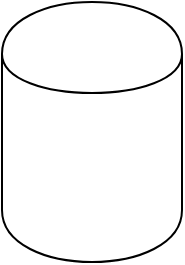 <mxfile version="12.1.8" type="github" pages="1"><diagram id="sLFn4TQ0SH1EAPKTDHA7" name="第 1 页"><mxGraphModel dx="1249" dy="824" grid="1" gridSize="10" guides="1" tooltips="1" connect="1" arrows="1" fold="1" page="1" pageScale="1" pageWidth="1169" pageHeight="827" math="0" shadow="0"><root><mxCell id="0"/><mxCell id="1" parent="0"/><mxCell id="QVn3-D223ngVP1Tvs2Q8-2" value="" style="shape=cylinder;whiteSpace=wrap;html=1;boundedLbl=1;backgroundOutline=1;" vertex="1" parent="1"><mxGeometry x="50" y="280" width="90" height="130" as="geometry"/></mxCell></root></mxGraphModel></diagram></mxfile>